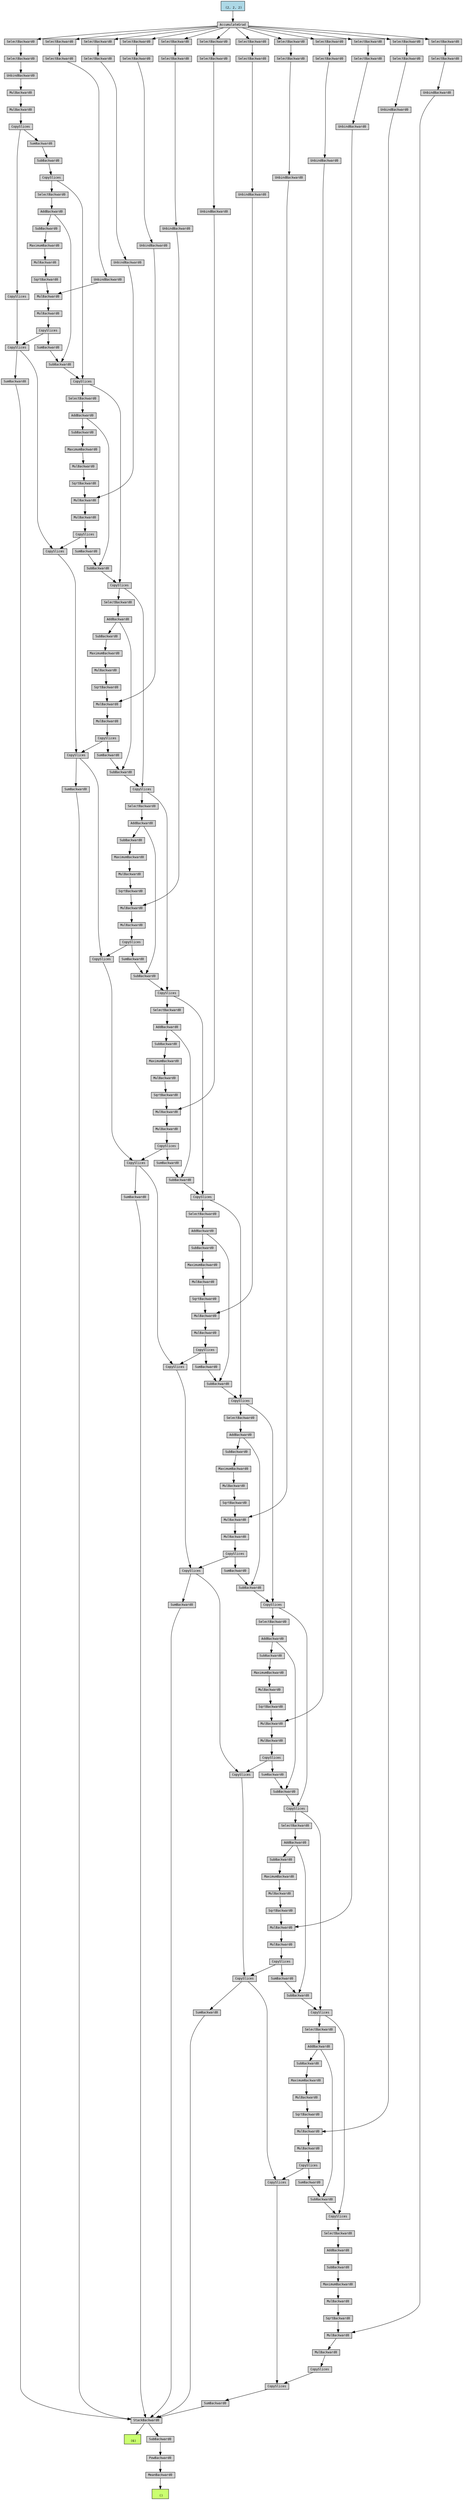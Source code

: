 digraph {
	graph [size="66.0,66.0"]
	node [align=left fontname=monospace fontsize=10 height=0.2 ranksep=0.1 shape=box style=filled]
	140588379399856 [label="
 (6)" fillcolor=darkolivegreen1]
	140588376813248 [label=StackBackward0]
	140588376812960 -> 140588376813248
	140588376812960 [label=SumBackward0]
	140588376812768 -> 140588376812960
	140588376812768 [label=CopySlices]
	140588376812672 -> 140588376812768
	140588376812672 [label=CopySlices]
	140588376812528 -> 140588376812672
	140588376812528 [label=CopySlices]
	140588376812288 -> 140588376812528
	140588376812288 [label=MulBackward0]
	140588376812192 -> 140588376812288
	140588376812192 [label=MulBackward0]
	140588376812096 -> 140588376812192
	140588376812096 [label=UnbindBackward0]
	140588376812000 -> 140588376812096
	140588376812000 [label=SelectBackward0]
	140588376811808 -> 140588376812000
	140588376811808 [label=SelectBackward0]
	140588376811712 -> 140588376811808
	140588379409520 [label="
 (2, 2, 2)" fillcolor=lightblue]
	140588379409520 -> 140588376811712
	140588376811712 [label=AccumulateGrad]
	140588376812720 -> 140588376812768
	140588376812720 [label=CopySlices]
	140588376812240 -> 140588376812720
	140588376812240 [label=MulBackward0]
	140588376812048 -> 140588376812240
	140588376812048 [label=MulBackward0]
	140588376811760 -> 140588376812048
	140588376811760 [label=UnbindBackward0]
	140588376812624 -> 140588376811760
	140588376812624 [label=SelectBackward0]
	140588376811424 -> 140588376812624
	140588376811424 [label=SelectBackward0]
	140588376811712 -> 140588376811424
	140588376811856 -> 140588376812048
	140588376811856 [label=SqrtBackward0]
	140588376813536 -> 140588376811856
	140588376813536 [label=MulBackward0]
	140588376811568 -> 140588376813536
	140588376811568 [label=MaximumBackward0]
	140588376813632 -> 140588376811568
	140588376813632 [label=SubBackward0]
	140588376813728 -> 140588376813632
	140588376813728 [label=AddBackward0]
	140588376813824 -> 140588376813728
	140588376813824 [label=SelectBackward0]
	140588376813920 -> 140588376813824
	140588376813920 [label=CopySlices]
	140588376814016 -> 140588376813920
	140588376814016 [label=SubBackward0]
	140588376814112 -> 140588376814016
	140588376814112 [label=SumBackward0]
	140588376812528 -> 140588376814112
	140588376813056 -> 140588376813248
	140588376813056 [label=SumBackward0]
	140588376812336 -> 140588376813056
	140588376812336 [label=CopySlices]
	140588376812576 -> 140588376812336
	140588376812576 [label=CopySlices]
	140588376812768 -> 140588376812576
	140588376813584 -> 140588376812576
	140588376813584 [label=CopySlices]
	140588376813776 -> 140588376813584
	140588376813776 [label=MulBackward0]
	140588376813968 -> 140588376813776
	140588376813968 [label=MulBackward0]
	140588376814208 -> 140588376813968
	140588376814208 [label=UnbindBackward0]
	140588376814256 -> 140588376814208
	140588376814256 [label=SelectBackward0]
	140588376814352 -> 140588376814256
	140588376814352 [label=SelectBackward0]
	140588376811712 -> 140588376814352
	140588376814064 -> 140588376813968
	140588376814064 [label=SqrtBackward0]
	140588376814448 -> 140588376814064
	140588376814448 [label=MulBackward0]
	140588376814160 -> 140588376814448
	140588376814160 [label=MaximumBackward0]
	140588376814544 -> 140588376814160
	140588376814544 [label=SubBackward0]
	140588376814640 -> 140588376814544
	140588376814640 [label=AddBackward0]
	140588376814736 -> 140588376814640
	140588376814736 [label=SelectBackward0]
	140588376814832 -> 140588376814736
	140588376814832 [label=CopySlices]
	140588376813920 -> 140588376814832
	140588376814928 -> 140588376814832
	140588376814928 [label=SubBackward0]
	140588376813728 -> 140588376814928
	140588376815024 -> 140588376814928
	140588376815024 [label=SumBackward0]
	140588376812720 -> 140588376815024
	140588376812144 -> 140588376812336
	140588376812144 [label=CopySlices]
	140588376813872 -> 140588376812144
	140588376813872 [label=MulBackward0]
	140588376814304 -> 140588376813872
	140588376814304 [label=MulBackward0]
	140588376814496 -> 140588376814304
	140588376814496 [label=UnbindBackward0]
	140588376814784 -> 140588376814496
	140588376814784 [label=SelectBackward0]
	140588376814976 -> 140588376814784
	140588376814976 [label=SelectBackward0]
	140588376811712 -> 140588376814976
	140588376814400 -> 140588376814304
	140588376814400 [label=SqrtBackward0]
	140588376815072 -> 140588376814400
	140588376815072 [label=MulBackward0]
	140588376814592 -> 140588376815072
	140588376814592 [label=MaximumBackward0]
	140588376815168 -> 140588376814592
	140588376815168 [label=SubBackward0]
	140588376815264 -> 140588376815168
	140588376815264 [label=AddBackward0]
	140588376815360 -> 140588376815264
	140588376815360 [label=SelectBackward0]
	140588376815456 -> 140588376815360
	140588376815456 [label=CopySlices]
	140588376814832 -> 140588376815456
	140588376815552 -> 140588376815456
	140588376815552 [label=SubBackward0]
	140588376814640 -> 140588376815552
	140588376815648 -> 140588376815552
	140588376815648 [label=SumBackward0]
	140588376813584 -> 140588376815648
	140588376813008 -> 140588376813248
	140588376813008 [label=SumBackward0]
	140588376813680 -> 140588376813008
	140588376813680 [label=CopySlices]
	140588376813488 -> 140588376813680
	140588376813488 [label=CopySlices]
	140588376812336 -> 140588376813488
	140588376811616 -> 140588376813488
	140588376811616 [label=CopySlices]
	140588376815312 -> 140588376811616
	140588376815312 [label=MulBackward0]
	140588376815504 -> 140588376815312
	140588376815504 [label=MulBackward0]
	140588376815744 -> 140588376815504
	140588376815744 [label=UnbindBackward0]
	140588376815792 -> 140588376815744
	140588376815792 [label=SelectBackward0]
	140588376815888 -> 140588376815792
	140588376815888 [label=SelectBackward0]
	140588376811712 -> 140588376815888
	140588376815600 -> 140588376815504
	140588376815600 [label=SqrtBackward0]
	140588376815984 -> 140588376815600
	140588376815984 [label=MulBackward0]
	140588376815696 -> 140588376815984
	140588376815696 [label=MaximumBackward0]
	140588376816080 -> 140588376815696
	140588376816080 [label=SubBackward0]
	140588376816176 -> 140588376816080
	140588376816176 [label=AddBackward0]
	140588376816272 -> 140588376816176
	140588376816272 [label=SelectBackward0]
	140588376816368 -> 140588376816272
	140588376816368 [label=CopySlices]
	140588376815456 -> 140588376816368
	140588376816464 -> 140588376816368
	140588376816464 [label=SubBackward0]
	140588376815264 -> 140588376816464
	140588376816560 -> 140588376816464
	140588376816560 [label=SumBackward0]
	140588376812144 -> 140588376816560
	140588376811472 -> 140588376813680
	140588376811472 [label=CopySlices]
	140588376815408 -> 140588376811472
	140588376815408 [label=MulBackward0]
	140588376815840 -> 140588376815408
	140588376815840 [label=MulBackward0]
	140588376816032 -> 140588376815840
	140588376816032 [label=UnbindBackward0]
	140588376816320 -> 140588376816032
	140588376816320 [label=SelectBackward0]
	140588376816512 -> 140588376816320
	140588376816512 [label=SelectBackward0]
	140588376811712 -> 140588376816512
	140588376815936 -> 140588376815840
	140588376815936 [label=SqrtBackward0]
	140588376816608 -> 140588376815936
	140588376816608 [label=MulBackward0]
	140588376816128 -> 140588376816608
	140588376816128 [label=MaximumBackward0]
	140588376816704 -> 140588376816128
	140588376816704 [label=SubBackward0]
	140588376816800 -> 140588376816704
	140588376816800 [label=AddBackward0]
	140588376816896 -> 140588376816800
	140588376816896 [label=SelectBackward0]
	140588376816992 -> 140588376816896
	140588376816992 [label=CopySlices]
	140588376816368 -> 140588376816992
	140588376817088 -> 140588376816992
	140588376817088 [label=SubBackward0]
	140588376816176 -> 140588376817088
	140588376817184 -> 140588376817088
	140588376817184 [label=SumBackward0]
	140588376811616 -> 140588376817184
	140588376812912 -> 140588376813248
	140588376812912 [label=SumBackward0]
	140588376815216 -> 140588376812912
	140588376815216 [label=CopySlices]
	140588376815120 -> 140588376815216
	140588376815120 [label=CopySlices]
	140588376813680 -> 140588376815120
	140588376814688 -> 140588376815120
	140588376814688 [label=CopySlices]
	140588376816848 -> 140588376814688
	140588376816848 [label=MulBackward0]
	140588376817040 -> 140588376816848
	140588376817040 [label=MulBackward0]
	140588376817280 -> 140588376817040
	140588376817280 [label=UnbindBackward0]
	140588376817328 -> 140588376817280
	140588376817328 [label=SelectBackward0]
	140588376817424 -> 140588376817328
	140588376817424 [label=SelectBackward0]
	140588376811712 -> 140588376817424
	140588376817136 -> 140588376817040
	140588376817136 [label=SqrtBackward0]
	140588376817520 -> 140588376817136
	140588376817520 [label=MulBackward0]
	140588376817232 -> 140588376817520
	140588376817232 [label=MaximumBackward0]
	140588376817616 -> 140588376817232
	140588376817616 [label=SubBackward0]
	140588376816224 -> 140588376817616
	140588376816224 [label=AddBackward0]
	140588376916176 -> 140588376816224
	140588376916176 [label=SelectBackward0]
	140588376916272 -> 140588376916176
	140588376916272 [label=CopySlices]
	140588376816992 -> 140588376916272
	140588376916368 -> 140588376916272
	140588376916368 [label=SubBackward0]
	140588376816800 -> 140588376916368
	140588376916464 -> 140588376916368
	140588376916464 [label=SumBackward0]
	140588376811472 -> 140588376916464
	140588376814880 -> 140588376815216
	140588376814880 [label=CopySlices]
	140588376816944 -> 140588376814880
	140588376816944 [label=MulBackward0]
	140588376817376 -> 140588376816944
	140588376817376 [label=MulBackward0]
	140588376817568 -> 140588376817376
	140588376817568 [label=UnbindBackward0]
	140588376916224 -> 140588376817568
	140588376916224 [label=SelectBackward0]
	140588376916416 -> 140588376916224
	140588376916416 [label=SelectBackward0]
	140588376811712 -> 140588376916416
	140588376817472 -> 140588376817376
	140588376817472 [label=SqrtBackward0]
	140588376916512 -> 140588376817472
	140588376916512 [label=MulBackward0]
	140588376916080 -> 140588376916512
	140588376916080 [label=MaximumBackward0]
	140588376916608 -> 140588376916080
	140588376916608 [label=SubBackward0]
	140588376916704 -> 140588376916608
	140588376916704 [label=AddBackward0]
	140588376916800 -> 140588376916704
	140588376916800 [label=SelectBackward0]
	140588376916896 -> 140588376916800
	140588376916896 [label=CopySlices]
	140588376916272 -> 140588376916896
	140588376916992 -> 140588376916896
	140588376916992 [label=SubBackward0]
	140588376816224 -> 140588376916992
	140588376917088 -> 140588376916992
	140588376917088 [label=SumBackward0]
	140588376814688 -> 140588376917088
	140588376813104 -> 140588376813248
	140588376813104 [label=SumBackward0]
	140588376816752 -> 140588376813104
	140588376816752 [label=CopySlices]
	140588376816656 -> 140588376816752
	140588376816656 [label=CopySlices]
	140588376815216 -> 140588376816656
	140588376916032 -> 140588376816656
	140588376916032 [label=CopySlices]
	140588376916752 -> 140588376916032
	140588376916752 [label=MulBackward0]
	140588376916944 -> 140588376916752
	140588376916944 [label=MulBackward0]
	140588376917184 -> 140588376916944
	140588376917184 [label=UnbindBackward0]
	140588376917232 -> 140588376917184
	140588376917232 [label=SelectBackward0]
	140588376917328 -> 140588376917232
	140588376917328 [label=SelectBackward0]
	140588376811712 -> 140588376917328
	140588376917040 -> 140588376916944
	140588376917040 [label=SqrtBackward0]
	140588376917424 -> 140588376917040
	140588376917424 [label=MulBackward0]
	140588376917136 -> 140588376917424
	140588376917136 [label=MaximumBackward0]
	140588376917520 -> 140588376917136
	140588376917520 [label=SubBackward0]
	140588376917616 -> 140588376917520
	140588376917616 [label=AddBackward0]
	140588376917712 -> 140588376917616
	140588376917712 [label=SelectBackward0]
	140588376917808 -> 140588376917712
	140588376917808 [label=CopySlices]
	140588376916896 -> 140588376917808
	140588376917904 -> 140588376917808
	140588376917904 [label=SubBackward0]
	140588376916704 -> 140588376917904
	140588376918000 -> 140588376917904
	140588376918000 [label=SumBackward0]
	140588376814880 -> 140588376918000
	140588376816416 -> 140588376816752
	140588376816416 [label=CopySlices]
	140588376916848 -> 140588376816416
	140588376916848 [label=MulBackward0]
	140588376917280 -> 140588376916848
	140588376917280 [label=MulBackward0]
	140588376917472 -> 140588376917280
	140588376917472 [label=UnbindBackward0]
	140588376917760 -> 140588376917472
	140588376917760 [label=SelectBackward0]
	140588376917952 -> 140588376917760
	140588376917952 [label=SelectBackward0]
	140588376811712 -> 140588376917952
	140588376917376 -> 140588376917280
	140588376917376 [label=SqrtBackward0]
	140588376918048 -> 140588376917376
	140588376918048 [label=MulBackward0]
	140588376917568 -> 140588376918048
	140588376917568 [label=MaximumBackward0]
	140588376918144 -> 140588376917568
	140588376918144 [label=SubBackward0]
	140588376918240 -> 140588376918144
	140588376918240 [label=AddBackward0]
	140588376918336 -> 140588376918240
	140588376918336 [label=SelectBackward0]
	140588376918432 -> 140588376918336
	140588376918432 [label=CopySlices]
	140588376917808 -> 140588376918432
	140588376918528 -> 140588376918432
	140588376918528 [label=SubBackward0]
	140588376917616 -> 140588376918528
	140588376918624 -> 140588376918528
	140588376918624 [label=SumBackward0]
	140588376916032 -> 140588376918624
	140588376813152 -> 140588376813248
	140588376813152 [label=SumBackward0]
	140588376812864 -> 140588376813152
	140588376812864 [label=CopySlices]
	140588376916560 -> 140588376812864
	140588376916560 [label=CopySlices]
	140588376816752 -> 140588376916560
	140588376916128 -> 140588376916560
	140588376916128 [label=CopySlices]
	140588376918288 -> 140588376916128
	140588376918288 [label=MulBackward0]
	140588376918480 -> 140588376918288
	140588376918480 [label=MulBackward0]
	140588376918720 -> 140588376918480
	140588376918720 [label=UnbindBackward0]
	140588376918768 -> 140588376918720
	140588376918768 [label=SelectBackward0]
	140588376918864 -> 140588376918768
	140588376918864 [label=SelectBackward0]
	140588376811712 -> 140588376918864
	140588376918576 -> 140588376918480
	140588376918576 [label=SqrtBackward0]
	140588376918960 -> 140588376918576
	140588376918960 [label=MulBackward0]
	140588376918672 -> 140588376918960
	140588376918672 [label=MaximumBackward0]
	140588376919056 -> 140588376918672
	140588376919056 [label=SubBackward0]
	140588376919152 -> 140588376919056
	140588376919152 [label=AddBackward0]
	140588376919248 -> 140588376919152
	140588376919248 [label=SelectBackward0]
	140588376919344 -> 140588376919248
	140588376919344 [label=CopySlices]
	140588376918432 -> 140588376919344
	140588376919440 -> 140588376919344
	140588376919440 [label=SubBackward0]
	140588376918240 -> 140588376919440
	140588376919536 -> 140588376919440
	140588376919536 [label=SumBackward0]
	140588376816416 -> 140588376919536
	140588376916320 -> 140588376812864
	140588376916320 [label=CopySlices]
	140588376918384 -> 140588376916320
	140588376918384 [label=MulBackward0]
	140588376918816 -> 140588376918384
	140588376918816 [label=MulBackward0]
	140588376919008 -> 140588376918816
	140588376919008 [label=UnbindBackward0]
	140588376919296 -> 140588376919008
	140588376919296 [label=SelectBackward0]
	140588376919488 -> 140588376919296
	140588376919488 [label=SelectBackward0]
	140588376811712 -> 140588376919488
	140588376918912 -> 140588376918816
	140588376918912 [label=SqrtBackward0]
	140588376919584 -> 140588376918912
	140588376919584 [label=MulBackward0]
	140588376919104 -> 140588376919584
	140588376919104 [label=MaximumBackward0]
	140588376919680 -> 140588376919104
	140588376919680 [label=SubBackward0]
	140588376919776 -> 140588376919680
	140588376919776 [label=AddBackward0]
	140588376919872 -> 140588376919776
	140588376919872 [label=SelectBackward0]
	140588376919968 -> 140588376919872
	140588376919968 [label=CopySlices]
	140588376919344 -> 140588376919968
	140588376920064 -> 140588376919968
	140588376920064 [label=SubBackward0]
	140588376919152 -> 140588376920064
	140588376920160 -> 140588376920064
	140588376920160 [label=SumBackward0]
	140588376916128 -> 140588376920160
	140588376813248 -> 140588379399856
	140588379395216 [label="
 ()" fillcolor=darkolivegreen1]
	140588376813344 [label=MeanBackward0]
	140588376812816 -> 140588376813344
	140588376812816 [label=PowBackward0]
	140588376918096 -> 140588376812816
	140588376918096 [label=SubBackward0]
	140588376813248 -> 140588376918096
	140588376813344 -> 140588379395216
}

